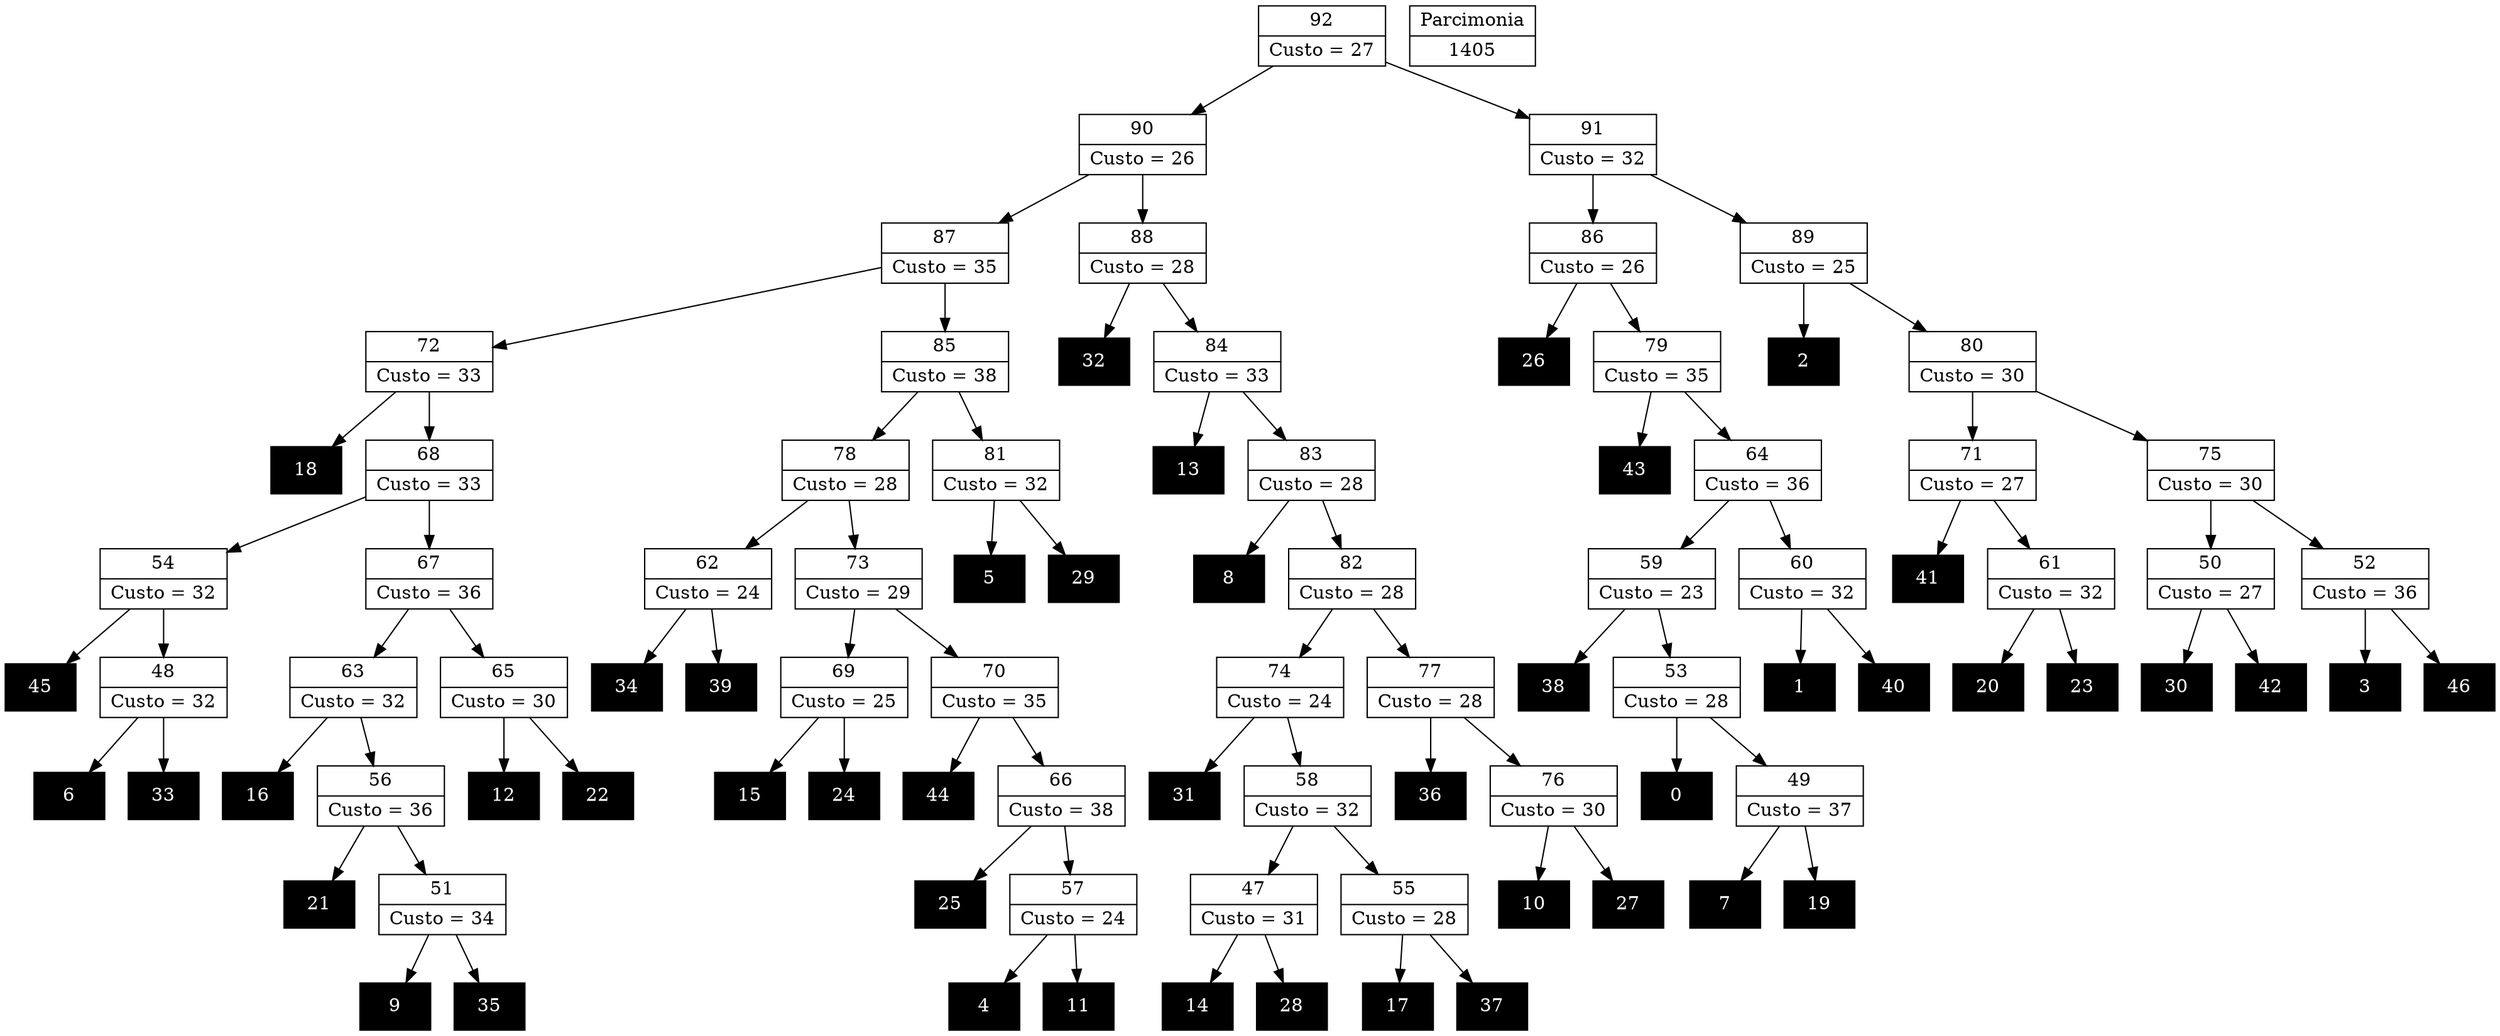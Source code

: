 Digraph G {
0 [shape="record", label="{0}",style=filled, color=black, fontcolor=white,fontsize=14, height=0.5]
1 [shape="record", label="{1}",style=filled, color=black, fontcolor=white,fontsize=14, height=0.5]
2 [shape="record", label="{2}",style=filled, color=black, fontcolor=white,fontsize=14, height=0.5]
3 [shape="record", label="{3}",style=filled, color=black, fontcolor=white,fontsize=14, height=0.5]
4 [shape="record", label="{4}",style=filled, color=black, fontcolor=white,fontsize=14, height=0.5]
5 [shape="record", label="{5}",style=filled, color=black, fontcolor=white,fontsize=14, height=0.5]
6 [shape="record", label="{6}",style=filled, color=black, fontcolor=white,fontsize=14, height=0.5]
7 [shape="record", label="{7}",style=filled, color=black, fontcolor=white,fontsize=14, height=0.5]
8 [shape="record", label="{8}",style=filled, color=black, fontcolor=white,fontsize=14, height=0.5]
9 [shape="record", label="{9}",style=filled, color=black, fontcolor=white,fontsize=14, height=0.5]
10 [shape="record", label="{10}",style=filled, color=black, fontcolor=white,fontsize=14, height=0.5]
11 [shape="record", label="{11}",style=filled, color=black, fontcolor=white,fontsize=14, height=0.5]
12 [shape="record", label="{12}",style=filled, color=black, fontcolor=white,fontsize=14, height=0.5]
13 [shape="record", label="{13}",style=filled, color=black, fontcolor=white,fontsize=14, height=0.5]
14 [shape="record", label="{14}",style=filled, color=black, fontcolor=white,fontsize=14, height=0.5]
15 [shape="record", label="{15}",style=filled, color=black, fontcolor=white,fontsize=14, height=0.5]
16 [shape="record", label="{16}",style=filled, color=black, fontcolor=white,fontsize=14, height=0.5]
17 [shape="record", label="{17}",style=filled, color=black, fontcolor=white,fontsize=14, height=0.5]
18 [shape="record", label="{18}",style=filled, color=black, fontcolor=white,fontsize=14, height=0.5]
19 [shape="record", label="{19}",style=filled, color=black, fontcolor=white,fontsize=14, height=0.5]
20 [shape="record", label="{20}",style=filled, color=black, fontcolor=white,fontsize=14, height=0.5]
21 [shape="record", label="{21}",style=filled, color=black, fontcolor=white,fontsize=14, height=0.5]
22 [shape="record", label="{22}",style=filled, color=black, fontcolor=white,fontsize=14, height=0.5]
23 [shape="record", label="{23}",style=filled, color=black, fontcolor=white,fontsize=14, height=0.5]
24 [shape="record", label="{24}",style=filled, color=black, fontcolor=white,fontsize=14, height=0.5]
25 [shape="record", label="{25}",style=filled, color=black, fontcolor=white,fontsize=14, height=0.5]
26 [shape="record", label="{26}",style=filled, color=black, fontcolor=white,fontsize=14, height=0.5]
27 [shape="record", label="{27}",style=filled, color=black, fontcolor=white,fontsize=14, height=0.5]
28 [shape="record", label="{28}",style=filled, color=black, fontcolor=white,fontsize=14, height=0.5]
29 [shape="record", label="{29}",style=filled, color=black, fontcolor=white,fontsize=14, height=0.5]
30 [shape="record", label="{30}",style=filled, color=black, fontcolor=white,fontsize=14, height=0.5]
31 [shape="record", label="{31}",style=filled, color=black, fontcolor=white,fontsize=14, height=0.5]
32 [shape="record", label="{32}",style=filled, color=black, fontcolor=white,fontsize=14, height=0.5]
33 [shape="record", label="{33}",style=filled, color=black, fontcolor=white,fontsize=14, height=0.5]
34 [shape="record", label="{34}",style=filled, color=black, fontcolor=white,fontsize=14, height=0.5]
35 [shape="record", label="{35}",style=filled, color=black, fontcolor=white,fontsize=14, height=0.5]
36 [shape="record", label="{36}",style=filled, color=black, fontcolor=white,fontsize=14, height=0.5]
37 [shape="record", label="{37}",style=filled, color=black, fontcolor=white,fontsize=14, height=0.5]
38 [shape="record", label="{38}",style=filled, color=black, fontcolor=white,fontsize=14, height=0.5]
39 [shape="record", label="{39}",style=filled, color=black, fontcolor=white,fontsize=14, height=0.5]
40 [shape="record", label="{40}",style=filled, color=black, fontcolor=white,fontsize=14, height=0.5]
41 [shape="record", label="{41}",style=filled, color=black, fontcolor=white,fontsize=14, height=0.5]
42 [shape="record", label="{42}",style=filled, color=black, fontcolor=white,fontsize=14, height=0.5]
43 [shape="record", label="{43}",style=filled, color=black, fontcolor=white,fontsize=14, height=0.5]
44 [shape="record", label="{44}",style=filled, color=black, fontcolor=white,fontsize=14, height=0.5]
45 [shape="record", label="{45}",style=filled, color=black, fontcolor=white,fontsize=14, height=0.5]
46 [shape="record", label="{46}",style=filled, color=black, fontcolor=white,fontsize=14, height=0.5]
47 [shape="record", label="{47|Custo = 31}"]
48 [shape="record", label="{48|Custo = 32}"]
49 [shape="record", label="{49|Custo = 37}"]
50 [shape="record", label="{50|Custo = 27}"]
51 [shape="record", label="{51|Custo = 34}"]
52 [shape="record", label="{52|Custo = 36}"]
53 [shape="record", label="{53|Custo = 28}"]
54 [shape="record", label="{54|Custo = 32}"]
55 [shape="record", label="{55|Custo = 28}"]
56 [shape="record", label="{56|Custo = 36}"]
57 [shape="record", label="{57|Custo = 24}"]
58 [shape="record", label="{58|Custo = 32}"]
59 [shape="record", label="{59|Custo = 23}"]
60 [shape="record", label="{60|Custo = 32}"]
61 [shape="record", label="{61|Custo = 32}"]
62 [shape="record", label="{62|Custo = 24}"]
63 [shape="record", label="{63|Custo = 32}"]
64 [shape="record", label="{64|Custo = 36}"]
65 [shape="record", label="{65|Custo = 30}"]
66 [shape="record", label="{66|Custo = 38}"]
67 [shape="record", label="{67|Custo = 36}"]
68 [shape="record", label="{68|Custo = 33}"]
69 [shape="record", label="{69|Custo = 25}"]
70 [shape="record", label="{70|Custo = 35}"]
71 [shape="record", label="{71|Custo = 27}"]
72 [shape="record", label="{72|Custo = 33}"]
73 [shape="record", label="{73|Custo = 29}"]
74 [shape="record", label="{74|Custo = 24}"]
75 [shape="record", label="{75|Custo = 30}"]
76 [shape="record", label="{76|Custo = 30}"]
77 [shape="record", label="{77|Custo = 28}"]
78 [shape="record", label="{78|Custo = 28}"]
79 [shape="record", label="{79|Custo = 35}"]
80 [shape="record", label="{80|Custo = 30}"]
81 [shape="record", label="{81|Custo = 32}"]
82 [shape="record", label="{82|Custo = 28}"]
83 [shape="record", label="{83|Custo = 28}"]
84 [shape="record", label="{84|Custo = 33}"]
85 [shape="record", label="{85|Custo = 38}"]
86 [shape="record", label="{86|Custo = 26}"]
87 [shape="record", label="{87|Custo = 35}"]
88 [shape="record", label="{88|Custo = 28}"]
89 [shape="record", label="{89|Custo = 25}"]
90 [shape="record", label="{90|Custo = 26}"]
91 [shape="record", label="{91|Custo = 32}"]
92 [shape="record", label="{92|Custo = 27}"]

47->28
47->14
48->33
48->6
49->19
49->7
50->42
50->30
51->35
51->9
52->46
52->3
53->49
53->0
54->48
54->45
55->37
55->17
56->51
56->21
57->11
57->4
58->55
58->47
59->53
59->38
60->40
60->1
61->23
61->20
62->39
62->34
63->56
63->16
64->60
64->59
65->22
65->12
66->57
66->25
67->65
67->63
68->67
68->54
69->24
69->15
70->66
70->44
71->61
71->41
72->68
72->18
73->70
73->69
74->58
74->31
75->52
75->50
76->27
76->10
77->76
77->36
78->73
78->62
79->64
79->43
80->75
80->71
81->29
81->5
82->77
82->74
83->82
83->8
84->83
84->13
85->81
85->78
86->79
86->26
87->85
87->72
88->84
88->32
89->80
89->2
90->88
90->87
91->89
91->86
92->91
92->90

1405 [shape="record", label="{Parcimonia|1405}"]
}